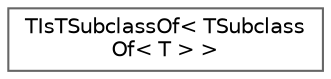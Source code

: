 digraph "Graphical Class Hierarchy"
{
 // INTERACTIVE_SVG=YES
 // LATEX_PDF_SIZE
  bgcolor="transparent";
  edge [fontname=Helvetica,fontsize=10,labelfontname=Helvetica,labelfontsize=10];
  node [fontname=Helvetica,fontsize=10,shape=box,height=0.2,width=0.4];
  rankdir="LR";
  Node0 [id="Node000000",label="TIsTSubclassOf\< TSubclass\lOf\< T \> \>",height=0.2,width=0.4,color="grey40", fillcolor="white", style="filled",URL="$db/d57/structTIsTSubclassOf_3_01TSubclassOf_3_01T_01_4_01_4.html",tooltip=" "];
}
